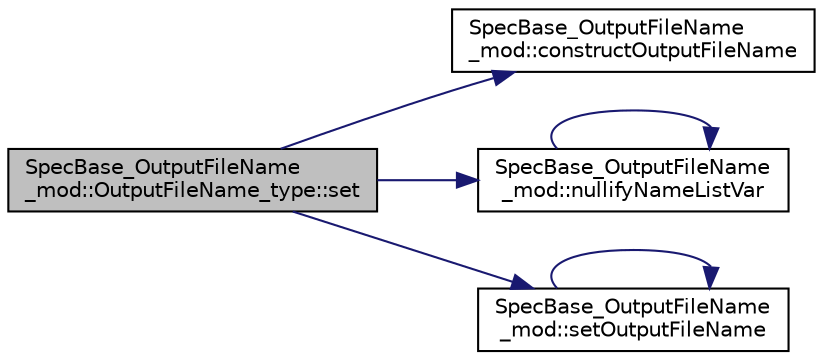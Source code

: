 digraph "SpecBase_OutputFileName_mod::OutputFileName_type::set"
{
 // LATEX_PDF_SIZE
  edge [fontname="Helvetica",fontsize="10",labelfontname="Helvetica",labelfontsize="10"];
  node [fontname="Helvetica",fontsize="10",shape=record];
  rankdir="LR";
  Node1 [label="SpecBase_OutputFileName\l_mod::OutputFileName_type::set",height=0.2,width=0.4,color="black", fillcolor="grey75", style="filled", fontcolor="black",tooltip=" "];
  Node1 -> Node2 [color="midnightblue",fontsize="10",style="solid",fontname="Helvetica"];
  Node2 [label="SpecBase_OutputFileName\l_mod::constructOutputFileName",height=0.2,width=0.4,color="black", fillcolor="white", style="filled",URL="$namespaceSpecBase__OutputFileName__mod.html#a616807a9c818146e1cae023980539467",tooltip=" "];
  Node1 -> Node3 [color="midnightblue",fontsize="10",style="solid",fontname="Helvetica"];
  Node3 [label="SpecBase_OutputFileName\l_mod::nullifyNameListVar",height=0.2,width=0.4,color="black", fillcolor="white", style="filled",URL="$namespaceSpecBase__OutputFileName__mod.html#a2f591841b9c54fe83ba0f060c2dcfa1c",tooltip=" "];
  Node3 -> Node3 [color="midnightblue",fontsize="10",style="solid",fontname="Helvetica"];
  Node1 -> Node4 [color="midnightblue",fontsize="10",style="solid",fontname="Helvetica"];
  Node4 [label="SpecBase_OutputFileName\l_mod::setOutputFileName",height=0.2,width=0.4,color="black", fillcolor="white", style="filled",URL="$namespaceSpecBase__OutputFileName__mod.html#af40ec8055053ea6cb9b190ac72971023",tooltip=" "];
  Node4 -> Node4 [color="midnightblue",fontsize="10",style="solid",fontname="Helvetica"];
}
